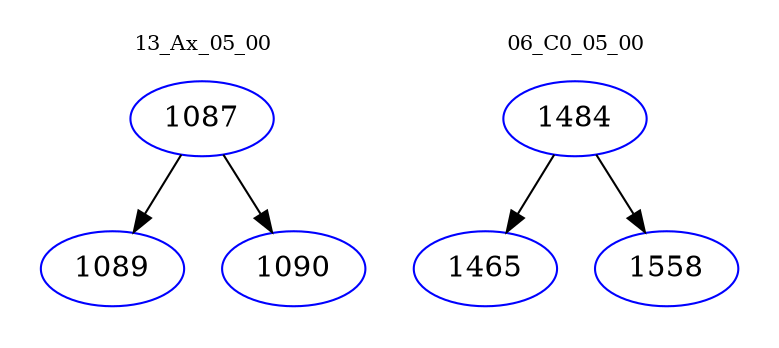digraph{
subgraph cluster_0 {
color = white
label = "13_Ax_05_00";
fontsize=10;
T0_1087 [label="1087", color="blue"]
T0_1087 -> T0_1089 [color="black"]
T0_1089 [label="1089", color="blue"]
T0_1087 -> T0_1090 [color="black"]
T0_1090 [label="1090", color="blue"]
}
subgraph cluster_1 {
color = white
label = "06_C0_05_00";
fontsize=10;
T1_1484 [label="1484", color="blue"]
T1_1484 -> T1_1465 [color="black"]
T1_1465 [label="1465", color="blue"]
T1_1484 -> T1_1558 [color="black"]
T1_1558 [label="1558", color="blue"]
}
}
